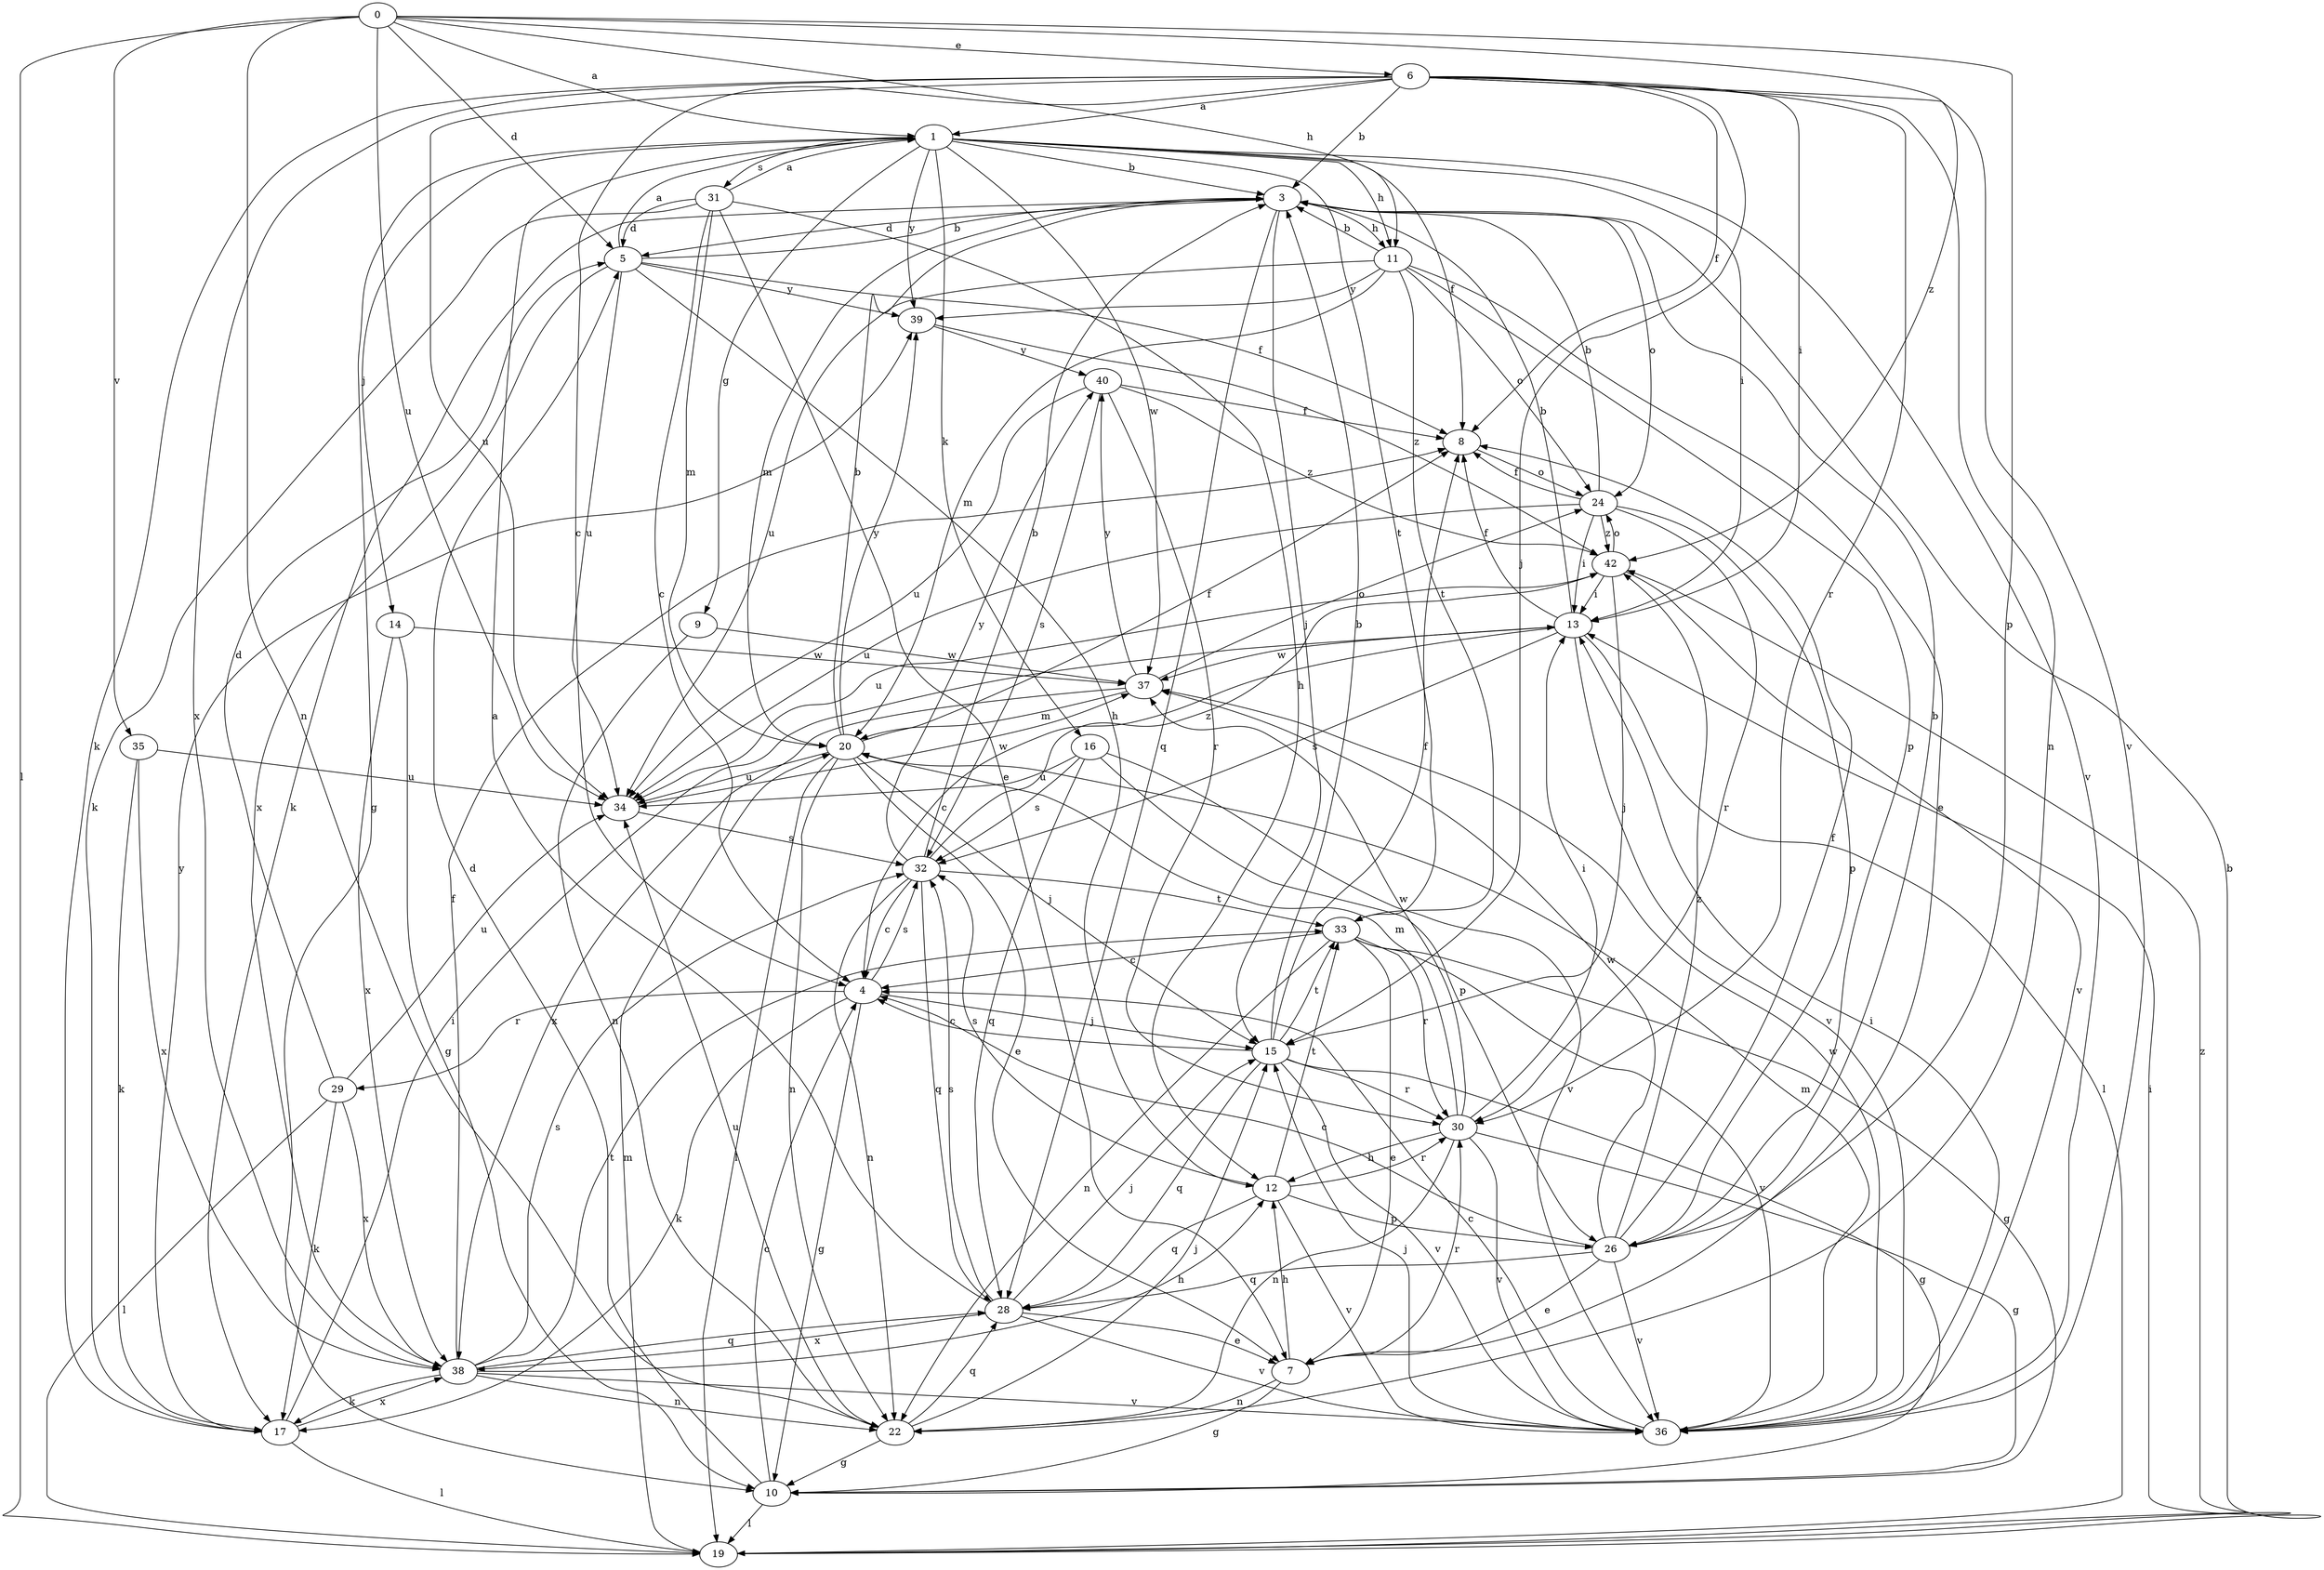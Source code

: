 strict digraph  {
0;
1;
3;
4;
5;
6;
7;
8;
9;
10;
11;
12;
13;
14;
15;
16;
17;
19;
20;
22;
24;
26;
28;
29;
30;
31;
32;
33;
34;
35;
36;
37;
38;
39;
40;
42;
0 -> 1  [label=a];
0 -> 5  [label=d];
0 -> 6  [label=e];
0 -> 11  [label=h];
0 -> 19  [label=l];
0 -> 22  [label=n];
0 -> 26  [label=p];
0 -> 34  [label=u];
0 -> 35  [label=v];
0 -> 42  [label=z];
1 -> 3  [label=b];
1 -> 8  [label=f];
1 -> 9  [label=g];
1 -> 10  [label=g];
1 -> 11  [label=h];
1 -> 13  [label=i];
1 -> 14  [label=j];
1 -> 16  [label=k];
1 -> 31  [label=s];
1 -> 33  [label=t];
1 -> 36  [label=v];
1 -> 37  [label=w];
1 -> 39  [label=y];
3 -> 5  [label=d];
3 -> 11  [label=h];
3 -> 15  [label=j];
3 -> 17  [label=k];
3 -> 20  [label=m];
3 -> 24  [label=o];
3 -> 28  [label=q];
4 -> 10  [label=g];
4 -> 15  [label=j];
4 -> 17  [label=k];
4 -> 29  [label=r];
4 -> 32  [label=s];
5 -> 1  [label=a];
5 -> 3  [label=b];
5 -> 8  [label=f];
5 -> 12  [label=h];
5 -> 34  [label=u];
5 -> 38  [label=x];
5 -> 39  [label=y];
6 -> 1  [label=a];
6 -> 3  [label=b];
6 -> 4  [label=c];
6 -> 8  [label=f];
6 -> 13  [label=i];
6 -> 15  [label=j];
6 -> 17  [label=k];
6 -> 22  [label=n];
6 -> 30  [label=r];
6 -> 34  [label=u];
6 -> 36  [label=v];
6 -> 38  [label=x];
7 -> 10  [label=g];
7 -> 12  [label=h];
7 -> 22  [label=n];
7 -> 30  [label=r];
8 -> 24  [label=o];
9 -> 22  [label=n];
9 -> 37  [label=w];
10 -> 4  [label=c];
10 -> 5  [label=d];
10 -> 19  [label=l];
11 -> 3  [label=b];
11 -> 7  [label=e];
11 -> 20  [label=m];
11 -> 24  [label=o];
11 -> 26  [label=p];
11 -> 33  [label=t];
11 -> 34  [label=u];
11 -> 39  [label=y];
12 -> 26  [label=p];
12 -> 28  [label=q];
12 -> 30  [label=r];
12 -> 32  [label=s];
12 -> 33  [label=t];
12 -> 36  [label=v];
13 -> 3  [label=b];
13 -> 4  [label=c];
13 -> 8  [label=f];
13 -> 19  [label=l];
13 -> 32  [label=s];
13 -> 36  [label=v];
13 -> 37  [label=w];
14 -> 10  [label=g];
14 -> 37  [label=w];
14 -> 38  [label=x];
15 -> 3  [label=b];
15 -> 4  [label=c];
15 -> 8  [label=f];
15 -> 10  [label=g];
15 -> 28  [label=q];
15 -> 30  [label=r];
15 -> 33  [label=t];
15 -> 36  [label=v];
16 -> 26  [label=p];
16 -> 28  [label=q];
16 -> 32  [label=s];
16 -> 34  [label=u];
16 -> 36  [label=v];
17 -> 13  [label=i];
17 -> 19  [label=l];
17 -> 38  [label=x];
17 -> 39  [label=y];
19 -> 3  [label=b];
19 -> 13  [label=i];
19 -> 20  [label=m];
19 -> 42  [label=z];
20 -> 3  [label=b];
20 -> 7  [label=e];
20 -> 8  [label=f];
20 -> 15  [label=j];
20 -> 19  [label=l];
20 -> 22  [label=n];
20 -> 34  [label=u];
20 -> 39  [label=y];
22 -> 10  [label=g];
22 -> 15  [label=j];
22 -> 28  [label=q];
22 -> 34  [label=u];
24 -> 3  [label=b];
24 -> 8  [label=f];
24 -> 13  [label=i];
24 -> 26  [label=p];
24 -> 30  [label=r];
24 -> 34  [label=u];
24 -> 42  [label=z];
26 -> 3  [label=b];
26 -> 4  [label=c];
26 -> 7  [label=e];
26 -> 8  [label=f];
26 -> 28  [label=q];
26 -> 36  [label=v];
26 -> 37  [label=w];
26 -> 42  [label=z];
28 -> 1  [label=a];
28 -> 7  [label=e];
28 -> 15  [label=j];
28 -> 32  [label=s];
28 -> 36  [label=v];
28 -> 38  [label=x];
29 -> 5  [label=d];
29 -> 17  [label=k];
29 -> 19  [label=l];
29 -> 34  [label=u];
29 -> 38  [label=x];
30 -> 10  [label=g];
30 -> 12  [label=h];
30 -> 13  [label=i];
30 -> 20  [label=m];
30 -> 22  [label=n];
30 -> 36  [label=v];
30 -> 37  [label=w];
31 -> 1  [label=a];
31 -> 4  [label=c];
31 -> 5  [label=d];
31 -> 7  [label=e];
31 -> 12  [label=h];
31 -> 17  [label=k];
31 -> 20  [label=m];
32 -> 3  [label=b];
32 -> 4  [label=c];
32 -> 22  [label=n];
32 -> 28  [label=q];
32 -> 33  [label=t];
32 -> 40  [label=y];
32 -> 42  [label=z];
33 -> 4  [label=c];
33 -> 7  [label=e];
33 -> 10  [label=g];
33 -> 22  [label=n];
33 -> 30  [label=r];
33 -> 36  [label=v];
34 -> 32  [label=s];
34 -> 37  [label=w];
35 -> 17  [label=k];
35 -> 34  [label=u];
35 -> 38  [label=x];
36 -> 4  [label=c];
36 -> 13  [label=i];
36 -> 15  [label=j];
36 -> 20  [label=m];
36 -> 37  [label=w];
37 -> 20  [label=m];
37 -> 24  [label=o];
37 -> 38  [label=x];
37 -> 40  [label=y];
38 -> 8  [label=f];
38 -> 12  [label=h];
38 -> 17  [label=k];
38 -> 22  [label=n];
38 -> 28  [label=q];
38 -> 32  [label=s];
38 -> 33  [label=t];
38 -> 36  [label=v];
39 -> 40  [label=y];
39 -> 42  [label=z];
40 -> 8  [label=f];
40 -> 30  [label=r];
40 -> 32  [label=s];
40 -> 34  [label=u];
40 -> 42  [label=z];
42 -> 13  [label=i];
42 -> 15  [label=j];
42 -> 24  [label=o];
42 -> 34  [label=u];
42 -> 36  [label=v];
}
